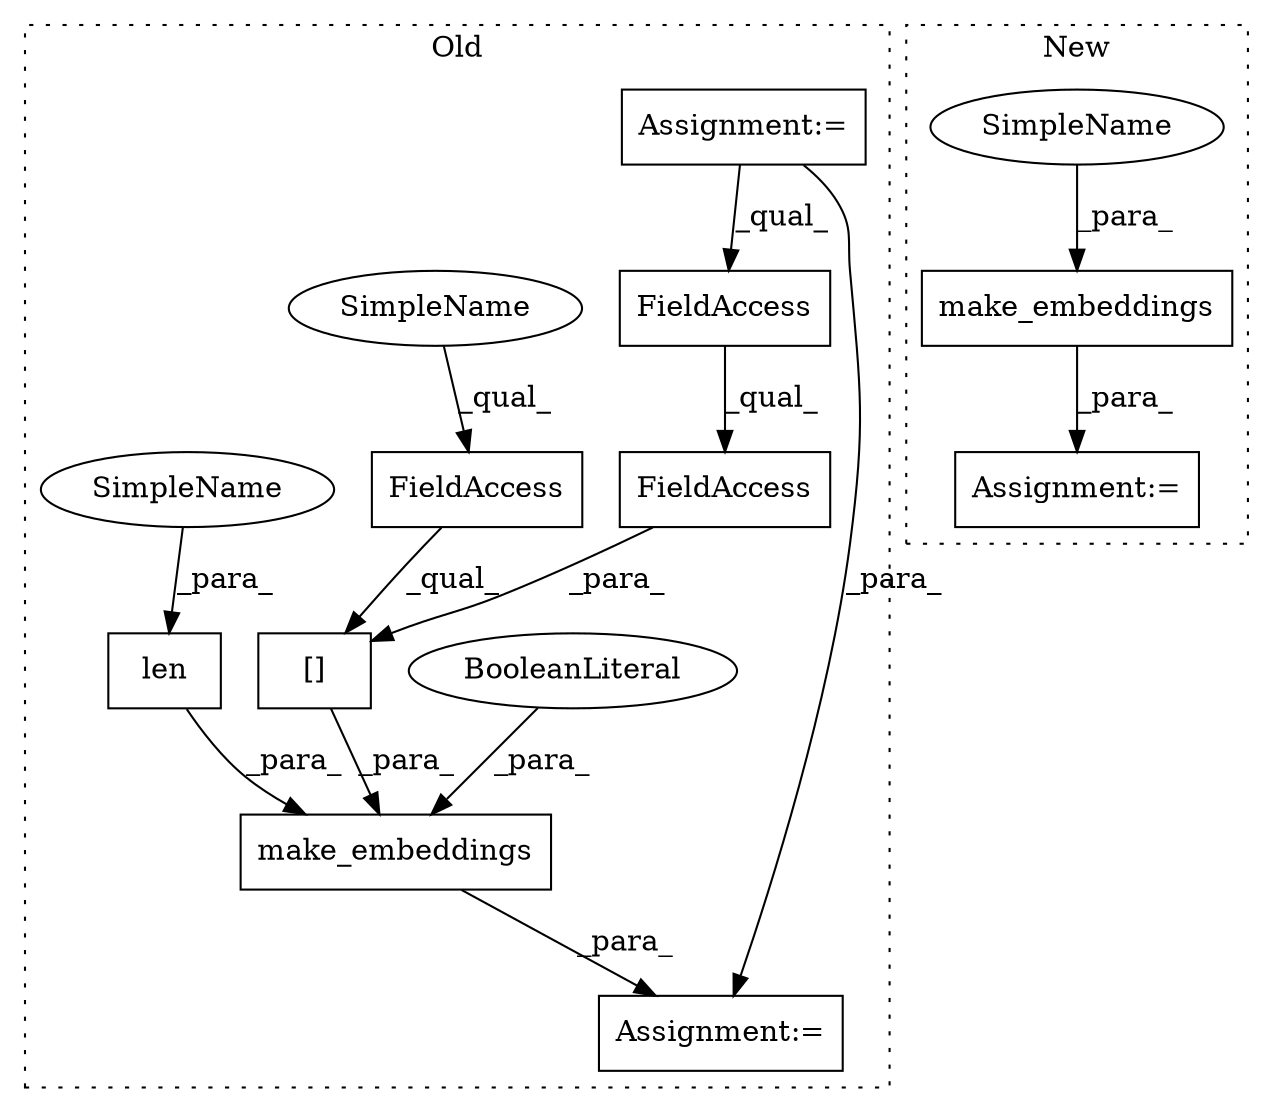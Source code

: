 digraph G {
subgraph cluster0 {
1 [label="make_embeddings" a="32" s="2504,2586" l="16,1" shape="box"];
3 [label="len" a="32" s="2571,2580" l="4,1" shape="box"];
4 [label="BooleanLiteral" a="9" s="2582" l="4" shape="ellipse"];
5 [label="Assignment:=" a="7" s="2318" l="4" shape="box"];
6 [label="[]" a="2" s="2524,2551" l="11,1" shape="box"];
7 [label="FieldAccess" a="22" s="2535" l="7" shape="box"];
8 [label="FieldAccess" a="22" s="2524" l="10" shape="box"];
9 [label="FieldAccess" a="22" s="2535" l="16" shape="box"];
11 [label="Assignment:=" a="7" s="2503" l="1" shape="box"];
12 [label="SimpleName" a="42" s="2575" l="5" shape="ellipse"];
13 [label="SimpleName" a="42" s="2524" l="5" shape="ellipse"];
label = "Old";
style="dotted";
}
subgraph cluster1 {
2 [label="make_embeddings" a="32" s="2421,2464" l="16,1" shape="box"];
10 [label="Assignment:=" a="7" s="2420" l="1" shape="box"];
14 [label="SimpleName" a="42" s="2441" l="9" shape="ellipse"];
label = "New";
style="dotted";
}
1 -> 11 [label="_para_"];
2 -> 10 [label="_para_"];
3 -> 1 [label="_para_"];
4 -> 1 [label="_para_"];
5 -> 7 [label="_qual_"];
5 -> 11 [label="_para_"];
6 -> 1 [label="_para_"];
7 -> 9 [label="_qual_"];
8 -> 6 [label="_qual_"];
9 -> 6 [label="_para_"];
12 -> 3 [label="_para_"];
13 -> 8 [label="_qual_"];
14 -> 2 [label="_para_"];
}